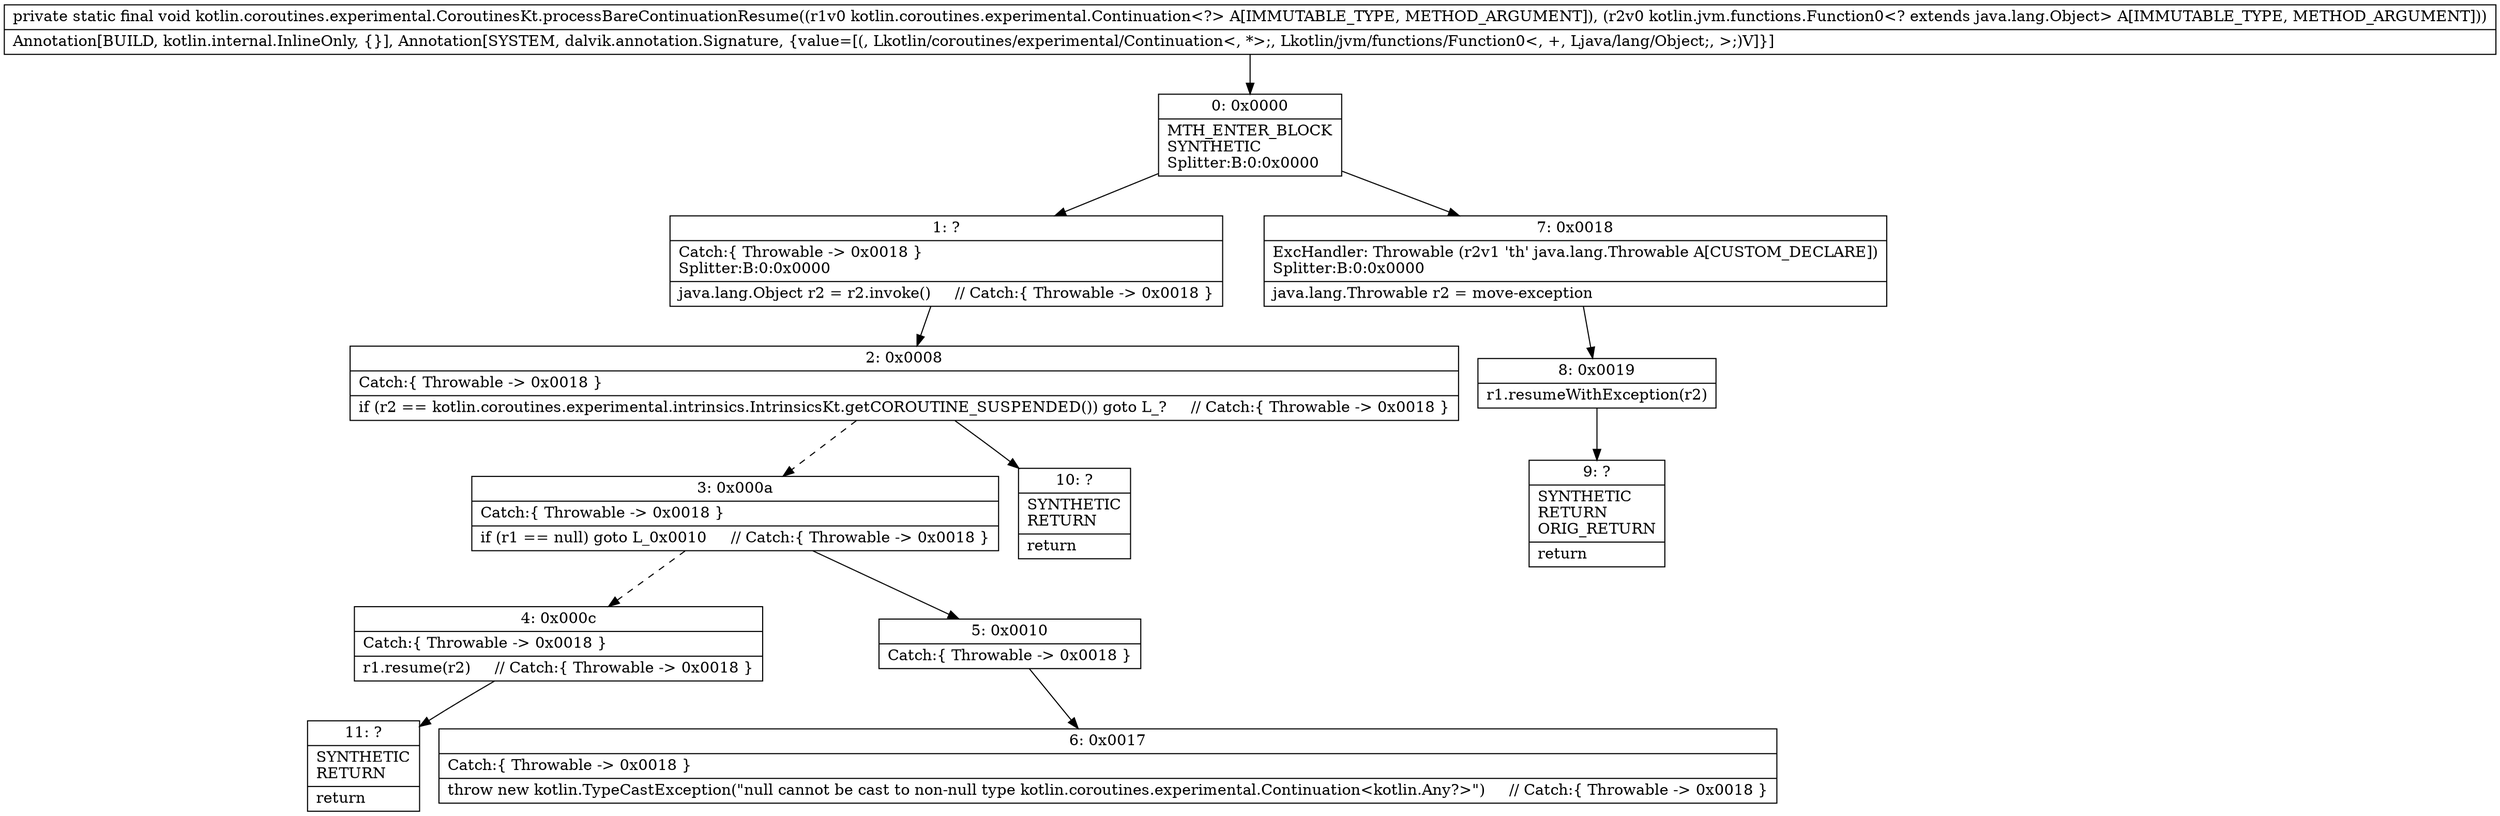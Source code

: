 digraph "CFG forkotlin.coroutines.experimental.CoroutinesKt.processBareContinuationResume(Lkotlin\/coroutines\/experimental\/Continuation;Lkotlin\/jvm\/functions\/Function0;)V" {
Node_0 [shape=record,label="{0\:\ 0x0000|MTH_ENTER_BLOCK\lSYNTHETIC\lSplitter:B:0:0x0000\l}"];
Node_1 [shape=record,label="{1\:\ ?|Catch:\{ Throwable \-\> 0x0018 \}\lSplitter:B:0:0x0000\l|java.lang.Object r2 = r2.invoke()     \/\/ Catch:\{ Throwable \-\> 0x0018 \}\l}"];
Node_2 [shape=record,label="{2\:\ 0x0008|Catch:\{ Throwable \-\> 0x0018 \}\l|if (r2 == kotlin.coroutines.experimental.intrinsics.IntrinsicsKt.getCOROUTINE_SUSPENDED()) goto L_?     \/\/ Catch:\{ Throwable \-\> 0x0018 \}\l}"];
Node_3 [shape=record,label="{3\:\ 0x000a|Catch:\{ Throwable \-\> 0x0018 \}\l|if (r1 == null) goto L_0x0010     \/\/ Catch:\{ Throwable \-\> 0x0018 \}\l}"];
Node_4 [shape=record,label="{4\:\ 0x000c|Catch:\{ Throwable \-\> 0x0018 \}\l|r1.resume(r2)     \/\/ Catch:\{ Throwable \-\> 0x0018 \}\l}"];
Node_5 [shape=record,label="{5\:\ 0x0010|Catch:\{ Throwable \-\> 0x0018 \}\l}"];
Node_6 [shape=record,label="{6\:\ 0x0017|Catch:\{ Throwable \-\> 0x0018 \}\l|throw new kotlin.TypeCastException(\"null cannot be cast to non\-null type kotlin.coroutines.experimental.Continuation\<kotlin.Any?\>\")     \/\/ Catch:\{ Throwable \-\> 0x0018 \}\l}"];
Node_7 [shape=record,label="{7\:\ 0x0018|ExcHandler: Throwable (r2v1 'th' java.lang.Throwable A[CUSTOM_DECLARE])\lSplitter:B:0:0x0000\l|java.lang.Throwable r2 = move\-exception\l}"];
Node_8 [shape=record,label="{8\:\ 0x0019|r1.resumeWithException(r2)\l}"];
Node_9 [shape=record,label="{9\:\ ?|SYNTHETIC\lRETURN\lORIG_RETURN\l|return\l}"];
Node_10 [shape=record,label="{10\:\ ?|SYNTHETIC\lRETURN\l|return\l}"];
Node_11 [shape=record,label="{11\:\ ?|SYNTHETIC\lRETURN\l|return\l}"];
MethodNode[shape=record,label="{private static final void kotlin.coroutines.experimental.CoroutinesKt.processBareContinuationResume((r1v0 kotlin.coroutines.experimental.Continuation\<?\> A[IMMUTABLE_TYPE, METHOD_ARGUMENT]), (r2v0 kotlin.jvm.functions.Function0\<? extends java.lang.Object\> A[IMMUTABLE_TYPE, METHOD_ARGUMENT]))  | Annotation[BUILD, kotlin.internal.InlineOnly, \{\}], Annotation[SYSTEM, dalvik.annotation.Signature, \{value=[(, Lkotlin\/coroutines\/experimental\/Continuation\<, *\>;, Lkotlin\/jvm\/functions\/Function0\<, +, Ljava\/lang\/Object;, \>;)V]\}]\l}"];
MethodNode -> Node_0;
Node_0 -> Node_1;
Node_0 -> Node_7;
Node_1 -> Node_2;
Node_2 -> Node_3[style=dashed];
Node_2 -> Node_10;
Node_3 -> Node_4[style=dashed];
Node_3 -> Node_5;
Node_4 -> Node_11;
Node_5 -> Node_6;
Node_7 -> Node_8;
Node_8 -> Node_9;
}

